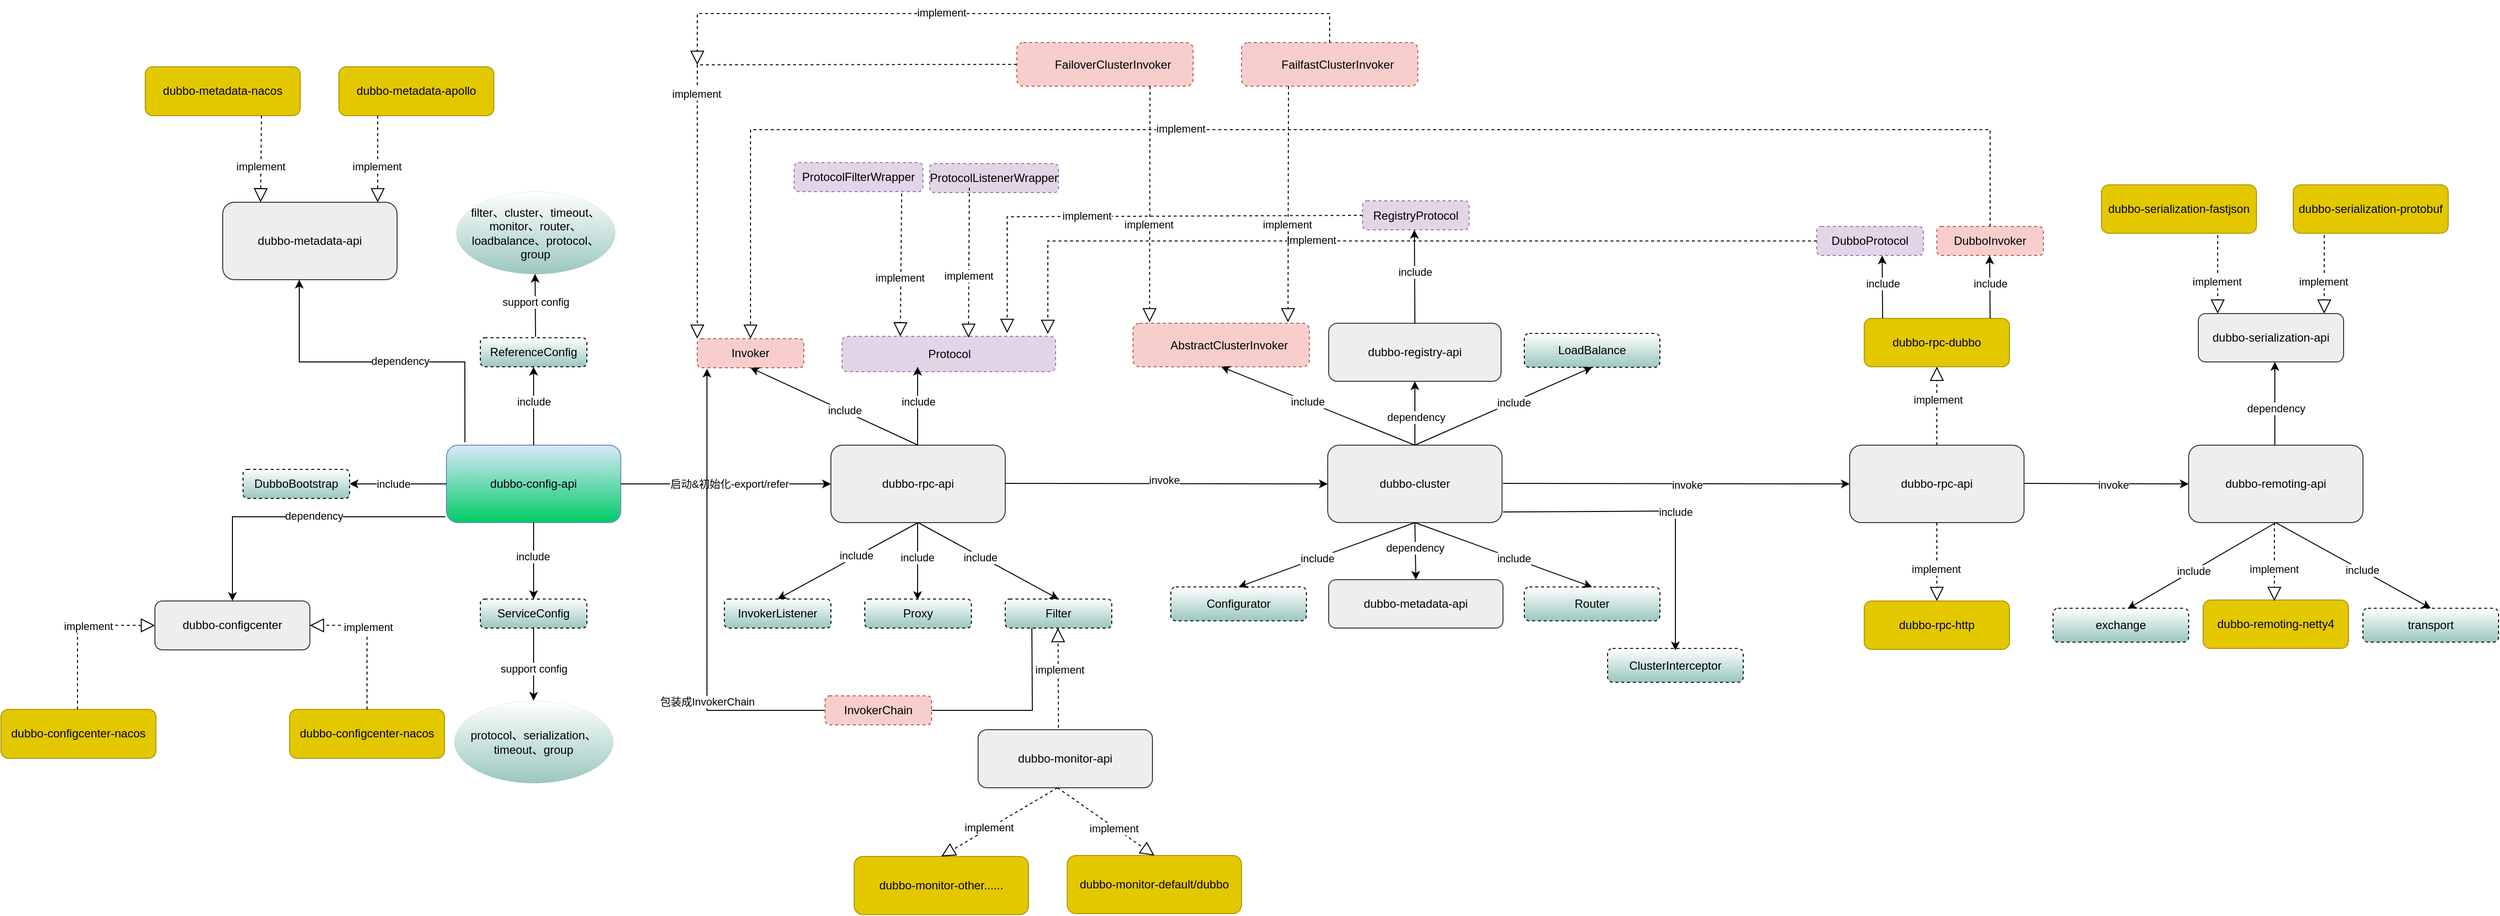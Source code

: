 <mxfile version="20.6.0" type="github">
  <diagram id="ZjGpU4D9dsk0vhYfb42c" name="第 1 页">
    <mxGraphModel dx="2843" dy="1129" grid="1" gridSize="10" guides="1" tooltips="1" connect="1" arrows="1" fold="1" page="1" pageScale="1" pageWidth="827" pageHeight="1169" math="0" shadow="0">
      <root>
        <mxCell id="0" />
        <mxCell id="1" parent="0" />
        <mxCell id="iVxKkr2CtesMYXWZ3AcV-1" value="dubbo-cluster" style="rounded=1;whiteSpace=wrap;html=1;fillColor=#eeeeee;strokeColor=#36393d;" vertex="1" parent="1">
          <mxGeometry x="1291" y="846" width="180" height="80" as="geometry" />
        </mxCell>
        <mxCell id="iVxKkr2CtesMYXWZ3AcV-4" value="dubbo-config-api" style="rounded=1;whiteSpace=wrap;html=1;fillColor=#dae8fc;strokeColor=#6c8ebf;gradientColor=#00CC66;" vertex="1" parent="1">
          <mxGeometry x="381" y="846" width="180" height="80" as="geometry" />
        </mxCell>
        <mxCell id="iVxKkr2CtesMYXWZ3AcV-5" value="dubbo-configcenter" style="rounded=1;whiteSpace=wrap;html=1;fillColor=#eeeeee;strokeColor=#36393d;" vertex="1" parent="1">
          <mxGeometry x="80" y="1007" width="160" height="50.5" as="geometry" />
        </mxCell>
        <mxCell id="iVxKkr2CtesMYXWZ3AcV-6" value="dubbo-metadata-api" style="rounded=1;whiteSpace=wrap;html=1;fillColor=#eeeeee;strokeColor=#36393d;" vertex="1" parent="1">
          <mxGeometry x="150" y="595" width="180" height="80" as="geometry" />
        </mxCell>
        <mxCell id="iVxKkr2CtesMYXWZ3AcV-9" value="dubbo-rpc-api" style="rounded=1;whiteSpace=wrap;html=1;fillColor=#eeeeee;strokeColor=#36393d;" vertex="1" parent="1">
          <mxGeometry x="1830" y="846" width="180" height="80" as="geometry" />
        </mxCell>
        <mxCell id="iVxKkr2CtesMYXWZ3AcV-10" value="dubbo-rpc-api" style="rounded=1;whiteSpace=wrap;html=1;fillColor=#eeeeee;strokeColor=#36393d;" vertex="1" parent="1">
          <mxGeometry x="778" y="846" width="180" height="80" as="geometry" />
        </mxCell>
        <mxCell id="iVxKkr2CtesMYXWZ3AcV-15" value="ReferenceConfig" style="rounded=1;whiteSpace=wrap;html=1;dashed=1;gradientColor=#9AC7BF;" vertex="1" parent="1">
          <mxGeometry x="416" y="735" width="110" height="30" as="geometry" />
        </mxCell>
        <mxCell id="iVxKkr2CtesMYXWZ3AcV-19" value="" style="endArrow=classic;html=1;rounded=0;exitX=1;exitY=0.5;exitDx=0;exitDy=0;entryX=0;entryY=0.5;entryDx=0;entryDy=0;" edge="1" parent="1" target="iVxKkr2CtesMYXWZ3AcV-10">
          <mxGeometry width="50" height="50" relative="1" as="geometry">
            <mxPoint x="561" y="886" as="sourcePoint" />
            <mxPoint x="671" y="886" as="targetPoint" />
          </mxGeometry>
        </mxCell>
        <mxCell id="iVxKkr2CtesMYXWZ3AcV-93" value="启动&amp;amp;初始化-export/refer" style="edgeLabel;html=1;align=center;verticalAlign=middle;resizable=0;points=[];" vertex="1" connectable="0" parent="iVxKkr2CtesMYXWZ3AcV-19">
          <mxGeometry x="0.032" relative="1" as="geometry">
            <mxPoint as="offset" />
          </mxGeometry>
        </mxCell>
        <mxCell id="iVxKkr2CtesMYXWZ3AcV-20" value="ServiceConfig" style="rounded=1;whiteSpace=wrap;html=1;dashed=1;gradientColor=#9AC7BF;" vertex="1" parent="1">
          <mxGeometry x="416" y="1005" width="110" height="30" as="geometry" />
        </mxCell>
        <mxCell id="iVxKkr2CtesMYXWZ3AcV-21" value="Protocol" style="rounded=1;whiteSpace=wrap;html=1;dashed=1;fillColor=#e1d5e7;strokeColor=#9673a6;" vertex="1" parent="1">
          <mxGeometry x="789.5" y="733.5" width="220.5" height="36.5" as="geometry" />
        </mxCell>
        <mxCell id="iVxKkr2CtesMYXWZ3AcV-22" value="Proxy" style="rounded=1;whiteSpace=wrap;html=1;dashed=1;gradientColor=#9AC7BF;" vertex="1" parent="1">
          <mxGeometry x="813" y="1005" width="110" height="30" as="geometry" />
        </mxCell>
        <mxCell id="iVxKkr2CtesMYXWZ3AcV-23" value="" style="endArrow=classic;html=1;rounded=0;exitX=1;exitY=0.5;exitDx=0;exitDy=0;entryX=0;entryY=0.5;entryDx=0;entryDy=0;" edge="1" parent="1" target="iVxKkr2CtesMYXWZ3AcV-1">
          <mxGeometry width="50" height="50" relative="1" as="geometry">
            <mxPoint x="958" y="885.5" as="sourcePoint" />
            <mxPoint x="1068" y="885.5" as="targetPoint" />
          </mxGeometry>
        </mxCell>
        <mxCell id="iVxKkr2CtesMYXWZ3AcV-94" value="invoke" style="edgeLabel;html=1;align=center;verticalAlign=middle;resizable=0;points=[];" vertex="1" connectable="0" parent="iVxKkr2CtesMYXWZ3AcV-23">
          <mxGeometry x="-0.015" y="4" relative="1" as="geometry">
            <mxPoint as="offset" />
          </mxGeometry>
        </mxCell>
        <mxCell id="iVxKkr2CtesMYXWZ3AcV-25" value="" style="endArrow=classic;html=1;rounded=0;entryX=0.5;entryY=1;entryDx=0;entryDy=0;exitX=0.5;exitY=0;exitDx=0;exitDy=0;" edge="1" parent="1" source="iVxKkr2CtesMYXWZ3AcV-4" target="iVxKkr2CtesMYXWZ3AcV-15">
          <mxGeometry width="50" height="50" relative="1" as="geometry">
            <mxPoint x="461" y="855" as="sourcePoint" />
            <mxPoint x="511" y="805" as="targetPoint" />
          </mxGeometry>
        </mxCell>
        <mxCell id="iVxKkr2CtesMYXWZ3AcV-26" value="include" style="edgeLabel;html=1;align=center;verticalAlign=middle;resizable=0;points=[];" vertex="1" connectable="0" parent="iVxKkr2CtesMYXWZ3AcV-25">
          <mxGeometry x="0.111" relative="1" as="geometry">
            <mxPoint as="offset" />
          </mxGeometry>
        </mxCell>
        <mxCell id="iVxKkr2CtesMYXWZ3AcV-27" value="" style="endArrow=classic;html=1;rounded=0;exitX=0.5;exitY=1;exitDx=0;exitDy=0;entryX=0.5;entryY=0;entryDx=0;entryDy=0;" edge="1" parent="1" source="iVxKkr2CtesMYXWZ3AcV-4" target="iVxKkr2CtesMYXWZ3AcV-20">
          <mxGeometry width="50" height="50" relative="1" as="geometry">
            <mxPoint x="431" y="1055" as="sourcePoint" />
            <mxPoint x="481" y="1005" as="targetPoint" />
          </mxGeometry>
        </mxCell>
        <mxCell id="iVxKkr2CtesMYXWZ3AcV-28" value="include" style="edgeLabel;html=1;align=center;verticalAlign=middle;resizable=0;points=[];" vertex="1" connectable="0" parent="iVxKkr2CtesMYXWZ3AcV-27">
          <mxGeometry x="-0.114" y="-1" relative="1" as="geometry">
            <mxPoint as="offset" />
          </mxGeometry>
        </mxCell>
        <mxCell id="iVxKkr2CtesMYXWZ3AcV-29" value="DubboBootstrap" style="rounded=1;whiteSpace=wrap;html=1;dashed=1;gradientColor=#9AC7BF;" vertex="1" parent="1">
          <mxGeometry x="171" y="871" width="110" height="30" as="geometry" />
        </mxCell>
        <mxCell id="iVxKkr2CtesMYXWZ3AcV-30" value="" style="endArrow=classic;html=1;rounded=0;entryX=1;entryY=0.5;entryDx=0;entryDy=0;exitX=0;exitY=0.5;exitDx=0;exitDy=0;" edge="1" parent="1" source="iVxKkr2CtesMYXWZ3AcV-4" target="iVxKkr2CtesMYXWZ3AcV-29">
          <mxGeometry width="50" height="50" relative="1" as="geometry">
            <mxPoint x="481" y="856" as="sourcePoint" />
            <mxPoint x="481" y="775" as="targetPoint" />
          </mxGeometry>
        </mxCell>
        <mxCell id="iVxKkr2CtesMYXWZ3AcV-31" value="include" style="edgeLabel;html=1;align=center;verticalAlign=middle;resizable=0;points=[];" vertex="1" connectable="0" parent="iVxKkr2CtesMYXWZ3AcV-30">
          <mxGeometry x="0.111" relative="1" as="geometry">
            <mxPoint as="offset" />
          </mxGeometry>
        </mxCell>
        <mxCell id="iVxKkr2CtesMYXWZ3AcV-32" value="" style="endArrow=classic;html=1;rounded=0;entryX=0.5;entryY=1;entryDx=0;entryDy=0;exitX=0.5;exitY=0;exitDx=0;exitDy=0;" edge="1" parent="1">
          <mxGeometry width="50" height="50" relative="1" as="geometry">
            <mxPoint x="867.5" y="846" as="sourcePoint" />
            <mxPoint x="867.5" y="765" as="targetPoint" />
          </mxGeometry>
        </mxCell>
        <mxCell id="iVxKkr2CtesMYXWZ3AcV-33" value="include" style="edgeLabel;html=1;align=center;verticalAlign=middle;resizable=0;points=[];" vertex="1" connectable="0" parent="iVxKkr2CtesMYXWZ3AcV-32">
          <mxGeometry x="0.111" relative="1" as="geometry">
            <mxPoint as="offset" />
          </mxGeometry>
        </mxCell>
        <mxCell id="iVxKkr2CtesMYXWZ3AcV-34" value="" style="endArrow=classic;html=1;rounded=0;exitX=0.5;exitY=1;exitDx=0;exitDy=0;entryX=0.5;entryY=0;entryDx=0;entryDy=0;" edge="1" parent="1">
          <mxGeometry width="50" height="50" relative="1" as="geometry">
            <mxPoint x="867.5" y="927" as="sourcePoint" />
            <mxPoint x="867.5" y="1006" as="targetPoint" />
          </mxGeometry>
        </mxCell>
        <mxCell id="iVxKkr2CtesMYXWZ3AcV-35" value="include" style="edgeLabel;html=1;align=center;verticalAlign=middle;resizable=0;points=[];" vertex="1" connectable="0" parent="iVxKkr2CtesMYXWZ3AcV-34">
          <mxGeometry x="-0.114" y="-1" relative="1" as="geometry">
            <mxPoint as="offset" />
          </mxGeometry>
        </mxCell>
        <mxCell id="iVxKkr2CtesMYXWZ3AcV-36" value="InvokerListener" style="rounded=1;whiteSpace=wrap;html=1;dashed=1;gradientColor=#9AC7BF;" vertex="1" parent="1">
          <mxGeometry x="668" y="1005" width="110" height="30" as="geometry" />
        </mxCell>
        <mxCell id="iVxKkr2CtesMYXWZ3AcV-37" value="" style="endArrow=classic;html=1;rounded=0;entryX=0.5;entryY=0;entryDx=0;entryDy=0;exitX=0.5;exitY=1;exitDx=0;exitDy=0;" edge="1" parent="1" source="iVxKkr2CtesMYXWZ3AcV-10" target="iVxKkr2CtesMYXWZ3AcV-36">
          <mxGeometry width="50" height="50" relative="1" as="geometry">
            <mxPoint x="860" y="930" as="sourcePoint" />
            <mxPoint x="877.5" y="1016" as="targetPoint" />
          </mxGeometry>
        </mxCell>
        <mxCell id="iVxKkr2CtesMYXWZ3AcV-38" value="include" style="edgeLabel;html=1;align=center;verticalAlign=middle;resizable=0;points=[];" vertex="1" connectable="0" parent="iVxKkr2CtesMYXWZ3AcV-37">
          <mxGeometry x="-0.114" y="-1" relative="1" as="geometry">
            <mxPoint as="offset" />
          </mxGeometry>
        </mxCell>
        <mxCell id="iVxKkr2CtesMYXWZ3AcV-39" value="Filter" style="rounded=1;whiteSpace=wrap;html=1;dashed=1;gradientColor=#9AC7BF;" vertex="1" parent="1">
          <mxGeometry x="958" y="1005" width="110" height="30" as="geometry" />
        </mxCell>
        <mxCell id="iVxKkr2CtesMYXWZ3AcV-40" value="" style="endArrow=classic;html=1;rounded=0;entryX=0.5;entryY=0;entryDx=0;entryDy=0;exitX=0.5;exitY=1;exitDx=0;exitDy=0;" edge="1" parent="1" source="iVxKkr2CtesMYXWZ3AcV-10" target="iVxKkr2CtesMYXWZ3AcV-39">
          <mxGeometry width="50" height="50" relative="1" as="geometry">
            <mxPoint x="878" y="936" as="sourcePoint" />
            <mxPoint x="733" y="1015" as="targetPoint" />
          </mxGeometry>
        </mxCell>
        <mxCell id="iVxKkr2CtesMYXWZ3AcV-41" value="include" style="edgeLabel;html=1;align=center;verticalAlign=middle;resizable=0;points=[];" vertex="1" connectable="0" parent="iVxKkr2CtesMYXWZ3AcV-40">
          <mxGeometry x="-0.114" y="-1" relative="1" as="geometry">
            <mxPoint as="offset" />
          </mxGeometry>
        </mxCell>
        <mxCell id="iVxKkr2CtesMYXWZ3AcV-42" value="dubbo-registry-api" style="rounded=1;whiteSpace=wrap;html=1;fillColor=#eeeeee;strokeColor=#36393d;" vertex="1" parent="1">
          <mxGeometry x="1292" y="720" width="178" height="60" as="geometry" />
        </mxCell>
        <mxCell id="iVxKkr2CtesMYXWZ3AcV-43" value="" style="endArrow=classic;html=1;rounded=0;entryX=0.5;entryY=1;entryDx=0;entryDy=0;exitX=0.5;exitY=0;exitDx=0;exitDy=0;" edge="1" parent="1" source="iVxKkr2CtesMYXWZ3AcV-1" target="iVxKkr2CtesMYXWZ3AcV-42">
          <mxGeometry width="50" height="50" relative="1" as="geometry">
            <mxPoint x="1380" y="840" as="sourcePoint" />
            <mxPoint x="1245" y="1015" as="targetPoint" />
          </mxGeometry>
        </mxCell>
        <mxCell id="iVxKkr2CtesMYXWZ3AcV-44" value="dependency" style="edgeLabel;html=1;align=center;verticalAlign=middle;resizable=0;points=[];" vertex="1" connectable="0" parent="iVxKkr2CtesMYXWZ3AcV-43">
          <mxGeometry x="-0.114" y="-1" relative="1" as="geometry">
            <mxPoint as="offset" />
          </mxGeometry>
        </mxCell>
        <mxCell id="iVxKkr2CtesMYXWZ3AcV-45" value="dubbo-metadata-api" style="rounded=1;whiteSpace=wrap;html=1;fillColor=#eeeeee;strokeColor=#36393d;" vertex="1" parent="1">
          <mxGeometry x="1292" y="985" width="180" height="50" as="geometry" />
        </mxCell>
        <mxCell id="iVxKkr2CtesMYXWZ3AcV-46" value="" style="endArrow=classic;html=1;rounded=0;entryX=0.5;entryY=0;entryDx=0;entryDy=0;exitX=0.5;exitY=1;exitDx=0;exitDy=0;" edge="1" parent="1" source="iVxKkr2CtesMYXWZ3AcV-1" target="iVxKkr2CtesMYXWZ3AcV-45">
          <mxGeometry width="50" height="50" relative="1" as="geometry">
            <mxPoint x="1382" y="930" as="sourcePoint" />
            <mxPoint x="1390" y="790" as="targetPoint" />
          </mxGeometry>
        </mxCell>
        <mxCell id="iVxKkr2CtesMYXWZ3AcV-47" value="dependency" style="edgeLabel;html=1;align=center;verticalAlign=middle;resizable=0;points=[];" vertex="1" connectable="0" parent="iVxKkr2CtesMYXWZ3AcV-46">
          <mxGeometry x="-0.114" y="-1" relative="1" as="geometry">
            <mxPoint as="offset" />
          </mxGeometry>
        </mxCell>
        <mxCell id="iVxKkr2CtesMYXWZ3AcV-48" value="&amp;nbsp; &amp;nbsp; &amp;nbsp;AbstractClusterInvoker" style="rounded=1;whiteSpace=wrap;html=1;dashed=1;fillColor=#f8cecc;strokeColor=#b85450;" vertex="1" parent="1">
          <mxGeometry x="1090" y="720" width="182" height="45" as="geometry" />
        </mxCell>
        <mxCell id="iVxKkr2CtesMYXWZ3AcV-49" value="" style="endArrow=classic;html=1;rounded=0;entryX=0.5;entryY=1;entryDx=0;entryDy=0;exitX=0.5;exitY=0;exitDx=0;exitDy=0;" edge="1" parent="1" source="iVxKkr2CtesMYXWZ3AcV-1" target="iVxKkr2CtesMYXWZ3AcV-48">
          <mxGeometry width="50" height="50" relative="1" as="geometry">
            <mxPoint x="1382" y="840" as="sourcePoint" />
            <mxPoint x="989.5" y="775" as="targetPoint" />
          </mxGeometry>
        </mxCell>
        <mxCell id="iVxKkr2CtesMYXWZ3AcV-50" value="include" style="edgeLabel;html=1;align=center;verticalAlign=middle;resizable=0;points=[];" vertex="1" connectable="0" parent="iVxKkr2CtesMYXWZ3AcV-49">
          <mxGeometry x="0.111" relative="1" as="geometry">
            <mxPoint as="offset" />
          </mxGeometry>
        </mxCell>
        <mxCell id="iVxKkr2CtesMYXWZ3AcV-51" value="LoadBalance" style="rounded=1;whiteSpace=wrap;html=1;dashed=1;gradientColor=#9AC7BF;" vertex="1" parent="1">
          <mxGeometry x="1494" y="730.5" width="140" height="35" as="geometry" />
        </mxCell>
        <mxCell id="iVxKkr2CtesMYXWZ3AcV-52" value="" style="endArrow=classic;html=1;rounded=0;entryX=0.5;entryY=1;entryDx=0;entryDy=0;exitX=0.5;exitY=0;exitDx=0;exitDy=0;" edge="1" parent="1" source="iVxKkr2CtesMYXWZ3AcV-1" target="iVxKkr2CtesMYXWZ3AcV-51">
          <mxGeometry width="50" height="50" relative="1" as="geometry">
            <mxPoint x="1391" y="856" as="sourcePoint" />
            <mxPoint x="1212" y="775" as="targetPoint" />
          </mxGeometry>
        </mxCell>
        <mxCell id="iVxKkr2CtesMYXWZ3AcV-53" value="include" style="edgeLabel;html=1;align=center;verticalAlign=middle;resizable=0;points=[];" vertex="1" connectable="0" parent="iVxKkr2CtesMYXWZ3AcV-52">
          <mxGeometry x="0.111" relative="1" as="geometry">
            <mxPoint as="offset" />
          </mxGeometry>
        </mxCell>
        <mxCell id="iVxKkr2CtesMYXWZ3AcV-54" value="Router" style="rounded=1;whiteSpace=wrap;html=1;dashed=1;gradientColor=#9AC7BF;" vertex="1" parent="1">
          <mxGeometry x="1494" y="992.5" width="140" height="35" as="geometry" />
        </mxCell>
        <mxCell id="iVxKkr2CtesMYXWZ3AcV-55" value="" style="endArrow=classic;html=1;rounded=0;entryX=0.5;entryY=0;entryDx=0;entryDy=0;exitX=0.5;exitY=1;exitDx=0;exitDy=0;" edge="1" parent="1" source="iVxKkr2CtesMYXWZ3AcV-1" target="iVxKkr2CtesMYXWZ3AcV-54">
          <mxGeometry width="50" height="50" relative="1" as="geometry">
            <mxPoint x="1382" y="930" as="sourcePoint" />
            <mxPoint x="1574" y="775.5" as="targetPoint" />
          </mxGeometry>
        </mxCell>
        <mxCell id="iVxKkr2CtesMYXWZ3AcV-56" value="include" style="edgeLabel;html=1;align=center;verticalAlign=middle;resizable=0;points=[];" vertex="1" connectable="0" parent="iVxKkr2CtesMYXWZ3AcV-55">
          <mxGeometry x="0.111" relative="1" as="geometry">
            <mxPoint as="offset" />
          </mxGeometry>
        </mxCell>
        <mxCell id="iVxKkr2CtesMYXWZ3AcV-57" value="Configurator" style="rounded=1;whiteSpace=wrap;html=1;dashed=1;gradientColor=#9AC7BF;" vertex="1" parent="1">
          <mxGeometry x="1129" y="992.5" width="140" height="35" as="geometry" />
        </mxCell>
        <mxCell id="iVxKkr2CtesMYXWZ3AcV-58" value="" style="endArrow=classic;html=1;rounded=0;entryX=0.5;entryY=0;entryDx=0;entryDy=0;exitX=0.5;exitY=1;exitDx=0;exitDy=0;" edge="1" parent="1" source="iVxKkr2CtesMYXWZ3AcV-1" target="iVxKkr2CtesMYXWZ3AcV-57">
          <mxGeometry width="50" height="50" relative="1" as="geometry">
            <mxPoint x="1391" y="936" as="sourcePoint" />
            <mxPoint x="1574" y="1002.5" as="targetPoint" />
          </mxGeometry>
        </mxCell>
        <mxCell id="iVxKkr2CtesMYXWZ3AcV-59" value="include" style="edgeLabel;html=1;align=center;verticalAlign=middle;resizable=0;points=[];" vertex="1" connectable="0" parent="iVxKkr2CtesMYXWZ3AcV-58">
          <mxGeometry x="0.111" relative="1" as="geometry">
            <mxPoint as="offset" />
          </mxGeometry>
        </mxCell>
        <mxCell id="iVxKkr2CtesMYXWZ3AcV-60" value="ClusterInterceptor" style="rounded=1;whiteSpace=wrap;html=1;dashed=1;gradientColor=#9AC7BF;" vertex="1" parent="1">
          <mxGeometry x="1580" y="1056" width="140" height="35" as="geometry" />
        </mxCell>
        <mxCell id="iVxKkr2CtesMYXWZ3AcV-61" value="" style="endArrow=classic;html=1;rounded=0;exitX=1.006;exitY=0.888;exitDx=0;exitDy=0;exitPerimeter=0;" edge="1" parent="1">
          <mxGeometry width="50" height="50" relative="1" as="geometry">
            <mxPoint x="1472.08" y="915.04" as="sourcePoint" />
            <mxPoint x="1650" y="1058" as="targetPoint" />
            <Array as="points">
              <mxPoint x="1650" y="914" />
            </Array>
          </mxGeometry>
        </mxCell>
        <mxCell id="iVxKkr2CtesMYXWZ3AcV-62" value="include" style="edgeLabel;html=1;align=center;verticalAlign=middle;resizable=0;points=[];" vertex="1" connectable="0" parent="iVxKkr2CtesMYXWZ3AcV-61">
          <mxGeometry x="0.111" relative="1" as="geometry">
            <mxPoint as="offset" />
          </mxGeometry>
        </mxCell>
        <mxCell id="iVxKkr2CtesMYXWZ3AcV-63" value="" style="endArrow=classic;html=1;rounded=0;exitX=1;exitY=0.5;exitDx=0;exitDy=0;entryX=0;entryY=0.5;entryDx=0;entryDy=0;" edge="1" parent="1" target="iVxKkr2CtesMYXWZ3AcV-9">
          <mxGeometry width="50" height="50" relative="1" as="geometry">
            <mxPoint x="1472" y="885.5" as="sourcePoint" />
            <mxPoint x="1805" y="886" as="targetPoint" />
          </mxGeometry>
        </mxCell>
        <mxCell id="iVxKkr2CtesMYXWZ3AcV-95" value="invoke" style="edgeLabel;html=1;align=center;verticalAlign=middle;resizable=0;points=[];" vertex="1" connectable="0" parent="iVxKkr2CtesMYXWZ3AcV-63">
          <mxGeometry x="0.061" y="-1" relative="1" as="geometry">
            <mxPoint as="offset" />
          </mxGeometry>
        </mxCell>
        <mxCell id="iVxKkr2CtesMYXWZ3AcV-64" value="dubbo-remoting-api" style="rounded=1;whiteSpace=wrap;html=1;fillColor=#eeeeee;strokeColor=#36393d;" vertex="1" parent="1">
          <mxGeometry x="2180" y="846" width="180" height="80" as="geometry" />
        </mxCell>
        <mxCell id="iVxKkr2CtesMYXWZ3AcV-65" value="" style="endArrow=classic;html=1;rounded=0;exitX=0.5;exitY=0;exitDx=0;exitDy=0;" edge="1" parent="1">
          <mxGeometry width="50" height="50" relative="1" as="geometry">
            <mxPoint x="2269" y="846" as="sourcePoint" />
            <mxPoint x="2269" y="760" as="targetPoint" />
          </mxGeometry>
        </mxCell>
        <mxCell id="iVxKkr2CtesMYXWZ3AcV-66" value="dependency" style="edgeLabel;html=1;align=center;verticalAlign=middle;resizable=0;points=[];" vertex="1" connectable="0" parent="iVxKkr2CtesMYXWZ3AcV-65">
          <mxGeometry x="-0.114" y="-1" relative="1" as="geometry">
            <mxPoint as="offset" />
          </mxGeometry>
        </mxCell>
        <mxCell id="iVxKkr2CtesMYXWZ3AcV-67" value="" style="endArrow=classic;html=1;rounded=0;exitX=1;exitY=0.5;exitDx=0;exitDy=0;entryX=0;entryY=0.5;entryDx=0;entryDy=0;" edge="1" parent="1" target="iVxKkr2CtesMYXWZ3AcV-64">
          <mxGeometry width="50" height="50" relative="1" as="geometry">
            <mxPoint x="2010" y="885.5" as="sourcePoint" />
            <mxPoint x="2368" y="886" as="targetPoint" />
          </mxGeometry>
        </mxCell>
        <mxCell id="iVxKkr2CtesMYXWZ3AcV-96" value="invoke" style="edgeLabel;html=1;align=center;verticalAlign=middle;resizable=0;points=[];" vertex="1" connectable="0" parent="iVxKkr2CtesMYXWZ3AcV-67">
          <mxGeometry x="0.082" y="-1" relative="1" as="geometry">
            <mxPoint as="offset" />
          </mxGeometry>
        </mxCell>
        <mxCell id="iVxKkr2CtesMYXWZ3AcV-68" value="dubbo-rpc-dubbo" style="rounded=1;whiteSpace=wrap;html=1;fillColor=#e3c800;fontColor=#000000;strokeColor=#B09500;" vertex="1" parent="1">
          <mxGeometry x="1845" y="715" width="150" height="50" as="geometry" />
        </mxCell>
        <mxCell id="iVxKkr2CtesMYXWZ3AcV-69" value="dubbo-rpc-http" style="rounded=1;whiteSpace=wrap;html=1;fillColor=#e3c800;fontColor=#000000;strokeColor=#B09500;" vertex="1" parent="1">
          <mxGeometry x="1845" y="1007" width="150" height="50" as="geometry" />
        </mxCell>
        <mxCell id="iVxKkr2CtesMYXWZ3AcV-71" value="" style="endArrow=block;dashed=1;endFill=0;endSize=12;html=1;rounded=0;entryX=0.5;entryY=1;entryDx=0;entryDy=0;exitX=0.5;exitY=0;exitDx=0;exitDy=0;" edge="1" parent="1" source="iVxKkr2CtesMYXWZ3AcV-9" target="iVxKkr2CtesMYXWZ3AcV-68">
          <mxGeometry width="160" relative="1" as="geometry">
            <mxPoint x="1920" y="840" as="sourcePoint" />
            <mxPoint x="2080" y="840" as="targetPoint" />
          </mxGeometry>
        </mxCell>
        <mxCell id="iVxKkr2CtesMYXWZ3AcV-72" value="implement" style="edgeLabel;html=1;align=center;verticalAlign=middle;resizable=0;points=[];" vertex="1" connectable="0" parent="iVxKkr2CtesMYXWZ3AcV-71">
          <mxGeometry x="0.173" y="-1" relative="1" as="geometry">
            <mxPoint as="offset" />
          </mxGeometry>
        </mxCell>
        <mxCell id="iVxKkr2CtesMYXWZ3AcV-73" value="" style="endArrow=block;dashed=1;endFill=0;endSize=12;html=1;rounded=0;entryX=0.5;entryY=0;entryDx=0;entryDy=0;exitX=0.5;exitY=1;exitDx=0;exitDy=0;" edge="1" parent="1" source="iVxKkr2CtesMYXWZ3AcV-9" target="iVxKkr2CtesMYXWZ3AcV-69">
          <mxGeometry width="160" relative="1" as="geometry">
            <mxPoint x="1920" y="930" as="sourcePoint" />
            <mxPoint x="1930" y="775" as="targetPoint" />
          </mxGeometry>
        </mxCell>
        <mxCell id="iVxKkr2CtesMYXWZ3AcV-74" value="implement" style="edgeLabel;html=1;align=center;verticalAlign=middle;resizable=0;points=[];" vertex="1" connectable="0" parent="iVxKkr2CtesMYXWZ3AcV-73">
          <mxGeometry x="0.173" y="-1" relative="1" as="geometry">
            <mxPoint as="offset" />
          </mxGeometry>
        </mxCell>
        <mxCell id="iVxKkr2CtesMYXWZ3AcV-76" value="dubbo-remoting-netty4" style="rounded=1;whiteSpace=wrap;html=1;fillColor=#e3c800;fontColor=#000000;strokeColor=#B09500;" vertex="1" parent="1">
          <mxGeometry x="2195" y="1006" width="150" height="50" as="geometry" />
        </mxCell>
        <mxCell id="iVxKkr2CtesMYXWZ3AcV-77" value="" style="endArrow=block;dashed=1;endFill=0;endSize=12;html=1;rounded=0;entryX=0.5;entryY=0;entryDx=0;entryDy=0;exitX=0.5;exitY=1;exitDx=0;exitDy=0;" edge="1" parent="1">
          <mxGeometry width="160" relative="1" as="geometry">
            <mxPoint x="2268.5" y="926" as="sourcePoint" />
            <mxPoint x="2268.5" y="1007" as="targetPoint" />
          </mxGeometry>
        </mxCell>
        <mxCell id="iVxKkr2CtesMYXWZ3AcV-78" value="implement" style="edgeLabel;html=1;align=center;verticalAlign=middle;resizable=0;points=[];" vertex="1" connectable="0" parent="iVxKkr2CtesMYXWZ3AcV-77">
          <mxGeometry x="0.173" y="-1" relative="1" as="geometry">
            <mxPoint as="offset" />
          </mxGeometry>
        </mxCell>
        <mxCell id="iVxKkr2CtesMYXWZ3AcV-79" value="dubbo-serialization-api" style="rounded=1;whiteSpace=wrap;html=1;fillColor=#eeeeee;strokeColor=#36393d;" vertex="1" parent="1">
          <mxGeometry x="2190" y="710" width="150" height="50" as="geometry" />
        </mxCell>
        <mxCell id="iVxKkr2CtesMYXWZ3AcV-81" value="exchange" style="rounded=1;whiteSpace=wrap;html=1;dashed=1;gradientColor=#9AC7BF;" vertex="1" parent="1">
          <mxGeometry x="2040" y="1014.5" width="140" height="35" as="geometry" />
        </mxCell>
        <mxCell id="iVxKkr2CtesMYXWZ3AcV-82" value="" style="endArrow=classic;html=1;rounded=0;entryX=0.55;entryY=0.014;entryDx=0;entryDy=0;exitX=0.5;exitY=1;exitDx=0;exitDy=0;entryPerimeter=0;" edge="1" parent="1" source="iVxKkr2CtesMYXWZ3AcV-64" target="iVxKkr2CtesMYXWZ3AcV-81">
          <mxGeometry width="50" height="50" relative="1" as="geometry">
            <mxPoint x="1391" y="936" as="sourcePoint" />
            <mxPoint x="1574" y="1002.5" as="targetPoint" />
          </mxGeometry>
        </mxCell>
        <mxCell id="iVxKkr2CtesMYXWZ3AcV-83" value="include" style="edgeLabel;html=1;align=center;verticalAlign=middle;resizable=0;points=[];" vertex="1" connectable="0" parent="iVxKkr2CtesMYXWZ3AcV-82">
          <mxGeometry x="0.111" relative="1" as="geometry">
            <mxPoint as="offset" />
          </mxGeometry>
        </mxCell>
        <mxCell id="iVxKkr2CtesMYXWZ3AcV-84" value="transport" style="rounded=1;whiteSpace=wrap;html=1;dashed=1;gradientColor=#9AC7BF;" vertex="1" parent="1">
          <mxGeometry x="2360" y="1014.5" width="140" height="35" as="geometry" />
        </mxCell>
        <mxCell id="iVxKkr2CtesMYXWZ3AcV-85" value="" style="endArrow=classic;html=1;rounded=0;entryX=0.5;entryY=0;entryDx=0;entryDy=0;exitX=0.5;exitY=1;exitDx=0;exitDy=0;" edge="1" parent="1" source="iVxKkr2CtesMYXWZ3AcV-64" target="iVxKkr2CtesMYXWZ3AcV-84">
          <mxGeometry width="50" height="50" relative="1" as="geometry">
            <mxPoint x="2280" y="936" as="sourcePoint" />
            <mxPoint x="2127" y="1024.99" as="targetPoint" />
          </mxGeometry>
        </mxCell>
        <mxCell id="iVxKkr2CtesMYXWZ3AcV-86" value="include" style="edgeLabel;html=1;align=center;verticalAlign=middle;resizable=0;points=[];" vertex="1" connectable="0" parent="iVxKkr2CtesMYXWZ3AcV-85">
          <mxGeometry x="0.111" relative="1" as="geometry">
            <mxPoint as="offset" />
          </mxGeometry>
        </mxCell>
        <mxCell id="iVxKkr2CtesMYXWZ3AcV-87" value="filter、cluster、timeout、monitor、router、loadbalance、protocol、group" style="ellipse;whiteSpace=wrap;html=1;strokeWidth=0;gradientColor=#9AC7BF;" vertex="1" parent="1">
          <mxGeometry x="391" y="584" width="164" height="85" as="geometry" />
        </mxCell>
        <mxCell id="iVxKkr2CtesMYXWZ3AcV-88" value="protocol、serialization、timeout、group" style="ellipse;whiteSpace=wrap;html=1;strokeWidth=0;gradientColor=#9AC7BF;" vertex="1" parent="1">
          <mxGeometry x="389" y="1110" width="164" height="85" as="geometry" />
        </mxCell>
        <mxCell id="iVxKkr2CtesMYXWZ3AcV-89" value="" style="endArrow=classic;html=1;rounded=0;entryX=0.5;entryY=1;entryDx=0;entryDy=0;" edge="1" parent="1">
          <mxGeometry width="50" height="50" relative="1" as="geometry">
            <mxPoint x="473" y="734" as="sourcePoint" />
            <mxPoint x="472.5" y="669" as="targetPoint" />
          </mxGeometry>
        </mxCell>
        <mxCell id="iVxKkr2CtesMYXWZ3AcV-90" value="support config" style="edgeLabel;html=1;align=center;verticalAlign=middle;resizable=0;points=[];" vertex="1" connectable="0" parent="iVxKkr2CtesMYXWZ3AcV-89">
          <mxGeometry x="0.111" relative="1" as="geometry">
            <mxPoint as="offset" />
          </mxGeometry>
        </mxCell>
        <mxCell id="iVxKkr2CtesMYXWZ3AcV-91" value="" style="endArrow=classic;html=1;rounded=0;entryX=0.5;entryY=0;entryDx=0;entryDy=0;exitX=0.5;exitY=1;exitDx=0;exitDy=0;" edge="1" parent="1" source="iVxKkr2CtesMYXWZ3AcV-20" target="iVxKkr2CtesMYXWZ3AcV-88">
          <mxGeometry width="50" height="50" relative="1" as="geometry">
            <mxPoint x="540.5" y="1085" as="sourcePoint" />
            <mxPoint x="540" y="1020" as="targetPoint" />
          </mxGeometry>
        </mxCell>
        <mxCell id="iVxKkr2CtesMYXWZ3AcV-92" value="support config" style="edgeLabel;html=1;align=center;verticalAlign=middle;resizable=0;points=[];" vertex="1" connectable="0" parent="iVxKkr2CtesMYXWZ3AcV-91">
          <mxGeometry x="0.111" relative="1" as="geometry">
            <mxPoint as="offset" />
          </mxGeometry>
        </mxCell>
        <mxCell id="iVxKkr2CtesMYXWZ3AcV-97" value="dubbo-monitor-api" style="rounded=1;whiteSpace=wrap;html=1;fillColor=#eeeeee;strokeColor=#36393d;" vertex="1" parent="1">
          <mxGeometry x="930" y="1140" width="180" height="60" as="geometry" />
        </mxCell>
        <mxCell id="iVxKkr2CtesMYXWZ3AcV-100" value="dubbo-monitor-default/dubbo" style="rounded=1;whiteSpace=wrap;html=1;fillColor=#e3c800;fontColor=#000000;strokeColor=#B09500;" vertex="1" parent="1">
          <mxGeometry x="1022" y="1270" width="180" height="60" as="geometry" />
        </mxCell>
        <mxCell id="iVxKkr2CtesMYXWZ3AcV-103" value="dubbo-monitor-other......" style="rounded=1;whiteSpace=wrap;html=1;fillColor=#e3c800;fontColor=#000000;strokeColor=#B09500;" vertex="1" parent="1">
          <mxGeometry x="802" y="1271" width="180" height="60" as="geometry" />
        </mxCell>
        <mxCell id="iVxKkr2CtesMYXWZ3AcV-106" value="RegistryProtocol" style="rounded=1;whiteSpace=wrap;html=1;dashed=1;fillColor=#e1d5e7;strokeColor=#9673a6;" vertex="1" parent="1">
          <mxGeometry x="1327" y="593.5" width="110" height="30" as="geometry" />
        </mxCell>
        <mxCell id="iVxKkr2CtesMYXWZ3AcV-107" value="DubboProtocol" style="rounded=1;whiteSpace=wrap;html=1;dashed=1;fillColor=#e1d5e7;strokeColor=#9673a6;" vertex="1" parent="1">
          <mxGeometry x="1796" y="620" width="110" height="30" as="geometry" />
        </mxCell>
        <mxCell id="iVxKkr2CtesMYXWZ3AcV-108" value="ProtocolFilterWrapper" style="rounded=1;whiteSpace=wrap;html=1;dashed=1;fillColor=#e1d5e7;strokeColor=#9673a6;" vertex="1" parent="1">
          <mxGeometry x="740" y="554" width="133" height="30" as="geometry" />
        </mxCell>
        <mxCell id="iVxKkr2CtesMYXWZ3AcV-109" value="ProtocolListenerWrapper" style="rounded=1;whiteSpace=wrap;html=1;dashed=1;fillColor=#e1d5e7;strokeColor=#9673a6;" vertex="1" parent="1">
          <mxGeometry x="880" y="555" width="133" height="30" as="geometry" />
        </mxCell>
        <mxCell id="iVxKkr2CtesMYXWZ3AcV-110" value="Invoker" style="rounded=1;whiteSpace=wrap;html=1;dashed=1;fillColor=#f8cecc;strokeColor=#b85450;" vertex="1" parent="1">
          <mxGeometry x="640" y="736" width="110" height="30" as="geometry" />
        </mxCell>
        <mxCell id="iVxKkr2CtesMYXWZ3AcV-111" value="" style="endArrow=classic;html=1;rounded=0;entryX=0.5;entryY=1;entryDx=0;entryDy=0;exitX=0.5;exitY=0;exitDx=0;exitDy=0;" edge="1" parent="1" source="iVxKkr2CtesMYXWZ3AcV-10" target="iVxKkr2CtesMYXWZ3AcV-110">
          <mxGeometry width="50" height="50" relative="1" as="geometry">
            <mxPoint x="878" y="936" as="sourcePoint" />
            <mxPoint x="733" y="1015" as="targetPoint" />
          </mxGeometry>
        </mxCell>
        <mxCell id="iVxKkr2CtesMYXWZ3AcV-112" value="include" style="edgeLabel;html=1;align=center;verticalAlign=middle;resizable=0;points=[];" vertex="1" connectable="0" parent="iVxKkr2CtesMYXWZ3AcV-111">
          <mxGeometry x="-0.114" y="-1" relative="1" as="geometry">
            <mxPoint as="offset" />
          </mxGeometry>
        </mxCell>
        <mxCell id="iVxKkr2CtesMYXWZ3AcV-114" value="" style="endArrow=block;dashed=1;endFill=0;endSize=12;html=1;rounded=0;entryX=0.5;entryY=1;entryDx=0;entryDy=0;exitX=0.461;exitY=-0.033;exitDx=0;exitDy=0;exitPerimeter=0;" edge="1" parent="1" source="iVxKkr2CtesMYXWZ3AcV-97">
          <mxGeometry width="160" relative="1" as="geometry">
            <mxPoint x="1012.5" y="1116" as="sourcePoint" />
            <mxPoint x="1012.5" y="1035" as="targetPoint" />
          </mxGeometry>
        </mxCell>
        <mxCell id="iVxKkr2CtesMYXWZ3AcV-115" value="implement" style="edgeLabel;html=1;align=center;verticalAlign=middle;resizable=0;points=[];" vertex="1" connectable="0" parent="iVxKkr2CtesMYXWZ3AcV-114">
          <mxGeometry x="0.173" y="-1" relative="1" as="geometry">
            <mxPoint as="offset" />
          </mxGeometry>
        </mxCell>
        <mxCell id="iVxKkr2CtesMYXWZ3AcV-116" value="" style="endArrow=block;dashed=1;endFill=0;endSize=12;html=1;rounded=0;entryX=0.5;entryY=0;entryDx=0;entryDy=0;exitX=0.5;exitY=1;exitDx=0;exitDy=0;" edge="1" parent="1" target="iVxKkr2CtesMYXWZ3AcV-103">
          <mxGeometry width="160" relative="1" as="geometry">
            <mxPoint x="1012" y="1200" as="sourcePoint" />
            <mxPoint x="901" y="1240" as="targetPoint" />
          </mxGeometry>
        </mxCell>
        <mxCell id="iVxKkr2CtesMYXWZ3AcV-117" value="implement" style="edgeLabel;html=1;align=center;verticalAlign=middle;resizable=0;points=[];" vertex="1" connectable="0" parent="iVxKkr2CtesMYXWZ3AcV-116">
          <mxGeometry x="0.173" y="-1" relative="1" as="geometry">
            <mxPoint as="offset" />
          </mxGeometry>
        </mxCell>
        <mxCell id="iVxKkr2CtesMYXWZ3AcV-118" value="" style="endArrow=block;dashed=1;endFill=0;endSize=12;html=1;rounded=0;entryX=0.5;entryY=0;entryDx=0;entryDy=0;exitX=0.5;exitY=1;exitDx=0;exitDy=0;" edge="1" parent="1" target="iVxKkr2CtesMYXWZ3AcV-100">
          <mxGeometry width="160" relative="1" as="geometry">
            <mxPoint x="1012" y="1200" as="sourcePoint" />
            <mxPoint x="902" y="1281" as="targetPoint" />
          </mxGeometry>
        </mxCell>
        <mxCell id="iVxKkr2CtesMYXWZ3AcV-119" value="implement" style="edgeLabel;html=1;align=center;verticalAlign=middle;resizable=0;points=[];" vertex="1" connectable="0" parent="iVxKkr2CtesMYXWZ3AcV-118">
          <mxGeometry x="0.173" y="-1" relative="1" as="geometry">
            <mxPoint as="offset" />
          </mxGeometry>
        </mxCell>
        <mxCell id="iVxKkr2CtesMYXWZ3AcV-122" value="" style="endArrow=block;dashed=1;endFill=0;endSize=12;html=1;rounded=0;exitX=0;exitY=0.5;exitDx=0;exitDy=0;" edge="1" parent="1" source="iVxKkr2CtesMYXWZ3AcV-107">
          <mxGeometry width="160" relative="1" as="geometry">
            <mxPoint x="1002" y="658" as="sourcePoint" />
            <mxPoint x="1002" y="731" as="targetPoint" />
            <Array as="points">
              <mxPoint x="1002" y="635" />
            </Array>
          </mxGeometry>
        </mxCell>
        <mxCell id="iVxKkr2CtesMYXWZ3AcV-123" value="implement" style="edgeLabel;html=1;align=center;verticalAlign=middle;resizable=0;points=[];" vertex="1" connectable="0" parent="iVxKkr2CtesMYXWZ3AcV-122">
          <mxGeometry x="0.173" y="-1" relative="1" as="geometry">
            <mxPoint as="offset" />
          </mxGeometry>
        </mxCell>
        <mxCell id="iVxKkr2CtesMYXWZ3AcV-124" value="" style="endArrow=block;dashed=1;endFill=0;endSize=12;html=1;rounded=0;exitX=0;exitY=0.5;exitDx=0;exitDy=0;" edge="1" parent="1" source="iVxKkr2CtesMYXWZ3AcV-106">
          <mxGeometry width="160" relative="1" as="geometry">
            <mxPoint x="1327" y="627" as="sourcePoint" />
            <mxPoint x="960" y="730" as="targetPoint" />
            <Array as="points">
              <mxPoint x="960" y="610" />
            </Array>
          </mxGeometry>
        </mxCell>
        <mxCell id="iVxKkr2CtesMYXWZ3AcV-125" value="implement" style="edgeLabel;html=1;align=center;verticalAlign=middle;resizable=0;points=[];" vertex="1" connectable="0" parent="iVxKkr2CtesMYXWZ3AcV-124">
          <mxGeometry x="0.173" y="-1" relative="1" as="geometry">
            <mxPoint as="offset" />
          </mxGeometry>
        </mxCell>
        <mxCell id="iVxKkr2CtesMYXWZ3AcV-126" value="" style="endArrow=block;dashed=1;endFill=0;endSize=12;html=1;rounded=0;exitX=0.308;exitY=1;exitDx=0;exitDy=0;entryX=0.592;entryY=0.178;entryDx=0;entryDy=0;entryPerimeter=0;exitPerimeter=0;" edge="1" parent="1">
          <mxGeometry width="160" relative="1" as="geometry">
            <mxPoint x="920.964" y="580" as="sourcePoint" />
            <mxPoint x="920.036" y="734.997" as="targetPoint" />
          </mxGeometry>
        </mxCell>
        <mxCell id="iVxKkr2CtesMYXWZ3AcV-127" value="implement" style="edgeLabel;html=1;align=center;verticalAlign=middle;resizable=0;points=[];" vertex="1" connectable="0" parent="iVxKkr2CtesMYXWZ3AcV-126">
          <mxGeometry x="0.173" y="-1" relative="1" as="geometry">
            <mxPoint as="offset" />
          </mxGeometry>
        </mxCell>
        <mxCell id="iVxKkr2CtesMYXWZ3AcV-128" value="" style="endArrow=block;dashed=1;endFill=0;endSize=12;html=1;rounded=0;exitX=0.835;exitY=1.067;exitDx=0;exitDy=0;entryX=0.25;entryY=0;entryDx=0;entryDy=0;exitPerimeter=0;" edge="1" parent="1" source="iVxKkr2CtesMYXWZ3AcV-108">
          <mxGeometry width="160" relative="1" as="geometry">
            <mxPoint x="793.5" y="584" as="sourcePoint" />
            <mxPoint x="849.625" y="733.5" as="targetPoint" />
          </mxGeometry>
        </mxCell>
        <mxCell id="iVxKkr2CtesMYXWZ3AcV-129" value="implement" style="edgeLabel;html=1;align=center;verticalAlign=middle;resizable=0;points=[];" vertex="1" connectable="0" parent="iVxKkr2CtesMYXWZ3AcV-128">
          <mxGeometry x="0.173" y="-1" relative="1" as="geometry">
            <mxPoint as="offset" />
          </mxGeometry>
        </mxCell>
        <mxCell id="iVxKkr2CtesMYXWZ3AcV-131" value="DubboInvoker" style="rounded=1;whiteSpace=wrap;html=1;dashed=1;fillColor=#f8cecc;strokeColor=#b85450;" vertex="1" parent="1">
          <mxGeometry x="1920" y="620" width="110" height="30" as="geometry" />
        </mxCell>
        <mxCell id="iVxKkr2CtesMYXWZ3AcV-132" value="" style="endArrow=classic;html=1;rounded=0;entryX=0.5;entryY=1;entryDx=0;entryDy=0;exitX=0.5;exitY=0;exitDx=0;exitDy=0;" edge="1" parent="1">
          <mxGeometry width="50" height="50" relative="1" as="geometry">
            <mxPoint x="1975" y="715" as="sourcePoint" />
            <mxPoint x="1974.5" y="650" as="targetPoint" />
          </mxGeometry>
        </mxCell>
        <mxCell id="iVxKkr2CtesMYXWZ3AcV-133" value="include" style="edgeLabel;html=1;align=center;verticalAlign=middle;resizable=0;points=[];" vertex="1" connectable="0" parent="iVxKkr2CtesMYXWZ3AcV-132">
          <mxGeometry x="0.111" relative="1" as="geometry">
            <mxPoint as="offset" />
          </mxGeometry>
        </mxCell>
        <mxCell id="iVxKkr2CtesMYXWZ3AcV-134" value="" style="endArrow=classic;html=1;rounded=0;entryX=0.5;entryY=1;entryDx=0;entryDy=0;exitX=0.5;exitY=0;exitDx=0;exitDy=0;" edge="1" parent="1">
          <mxGeometry width="50" height="50" relative="1" as="geometry">
            <mxPoint x="1864" y="715" as="sourcePoint" />
            <mxPoint x="1863.5" y="650" as="targetPoint" />
          </mxGeometry>
        </mxCell>
        <mxCell id="iVxKkr2CtesMYXWZ3AcV-135" value="include" style="edgeLabel;html=1;align=center;verticalAlign=middle;resizable=0;points=[];" vertex="1" connectable="0" parent="iVxKkr2CtesMYXWZ3AcV-134">
          <mxGeometry x="0.111" relative="1" as="geometry">
            <mxPoint as="offset" />
          </mxGeometry>
        </mxCell>
        <mxCell id="iVxKkr2CtesMYXWZ3AcV-138" value="" style="endArrow=classic;html=1;rounded=0;entryX=0.5;entryY=1;entryDx=0;entryDy=0;exitX=0.5;exitY=0;exitDx=0;exitDy=0;" edge="1" parent="1" source="iVxKkr2CtesMYXWZ3AcV-42">
          <mxGeometry width="50" height="50" relative="1" as="geometry">
            <mxPoint x="1381" y="688.5" as="sourcePoint" />
            <mxPoint x="1380.5" y="623.5" as="targetPoint" />
          </mxGeometry>
        </mxCell>
        <mxCell id="iVxKkr2CtesMYXWZ3AcV-139" value="include" style="edgeLabel;html=1;align=center;verticalAlign=middle;resizable=0;points=[];" vertex="1" connectable="0" parent="iVxKkr2CtesMYXWZ3AcV-138">
          <mxGeometry x="0.111" relative="1" as="geometry">
            <mxPoint as="offset" />
          </mxGeometry>
        </mxCell>
        <mxCell id="iVxKkr2CtesMYXWZ3AcV-140" value="" style="endArrow=block;dashed=1;endFill=0;endSize=12;html=1;rounded=0;exitX=0.5;exitY=0;exitDx=0;exitDy=0;entryX=0.5;entryY=0;entryDx=0;entryDy=0;" edge="1" parent="1" source="iVxKkr2CtesMYXWZ3AcV-131" target="iVxKkr2CtesMYXWZ3AcV-110">
          <mxGeometry width="160" relative="1" as="geometry">
            <mxPoint x="1806" y="645" as="sourcePoint" />
            <mxPoint x="1012" y="741" as="targetPoint" />
            <Array as="points">
              <mxPoint x="1975" y="520" />
              <mxPoint x="695" y="520" />
            </Array>
          </mxGeometry>
        </mxCell>
        <mxCell id="iVxKkr2CtesMYXWZ3AcV-141" value="implement" style="edgeLabel;html=1;align=center;verticalAlign=middle;resizable=0;points=[];" vertex="1" connectable="0" parent="iVxKkr2CtesMYXWZ3AcV-140">
          <mxGeometry x="0.173" y="-1" relative="1" as="geometry">
            <mxPoint as="offset" />
          </mxGeometry>
        </mxCell>
        <mxCell id="iVxKkr2CtesMYXWZ3AcV-142" value="dubbo-serialization-fastjson" style="rounded=1;whiteSpace=wrap;html=1;fillColor=#e3c800;fontColor=#000000;strokeColor=#B09500;" vertex="1" parent="1">
          <mxGeometry x="2090" y="577" width="160" height="50" as="geometry" />
        </mxCell>
        <mxCell id="iVxKkr2CtesMYXWZ3AcV-143" value="dubbo-serialization-protobuf" style="rounded=1;whiteSpace=wrap;html=1;fillColor=#e3c800;fontColor=#000000;strokeColor=#B09500;" vertex="1" parent="1">
          <mxGeometry x="2288" y="577" width="160" height="50" as="geometry" />
        </mxCell>
        <mxCell id="iVxKkr2CtesMYXWZ3AcV-144" value="" style="endArrow=block;dashed=1;endFill=0;endSize=12;html=1;rounded=0;entryX=0.5;entryY=0;entryDx=0;entryDy=0;exitX=0.5;exitY=1;exitDx=0;exitDy=0;" edge="1" parent="1">
          <mxGeometry width="160" relative="1" as="geometry">
            <mxPoint x="2210" y="629" as="sourcePoint" />
            <mxPoint x="2210" y="710" as="targetPoint" />
          </mxGeometry>
        </mxCell>
        <mxCell id="iVxKkr2CtesMYXWZ3AcV-145" value="implement" style="edgeLabel;html=1;align=center;verticalAlign=middle;resizable=0;points=[];" vertex="1" connectable="0" parent="iVxKkr2CtesMYXWZ3AcV-144">
          <mxGeometry x="0.173" y="-1" relative="1" as="geometry">
            <mxPoint as="offset" />
          </mxGeometry>
        </mxCell>
        <mxCell id="iVxKkr2CtesMYXWZ3AcV-146" value="" style="endArrow=block;dashed=1;endFill=0;endSize=12;html=1;rounded=0;entryX=0.5;entryY=0;entryDx=0;entryDy=0;exitX=0.5;exitY=1;exitDx=0;exitDy=0;" edge="1" parent="1">
          <mxGeometry width="160" relative="1" as="geometry">
            <mxPoint x="2320" y="629" as="sourcePoint" />
            <mxPoint x="2320" y="710" as="targetPoint" />
          </mxGeometry>
        </mxCell>
        <mxCell id="iVxKkr2CtesMYXWZ3AcV-147" value="implement" style="edgeLabel;html=1;align=center;verticalAlign=middle;resizable=0;points=[];" vertex="1" connectable="0" parent="iVxKkr2CtesMYXWZ3AcV-146">
          <mxGeometry x="0.173" y="-1" relative="1" as="geometry">
            <mxPoint as="offset" />
          </mxGeometry>
        </mxCell>
        <mxCell id="iVxKkr2CtesMYXWZ3AcV-148" value="" style="endArrow=classic;html=1;rounded=0;entryX=0.5;entryY=0;entryDx=0;entryDy=0;" edge="1" parent="1" target="iVxKkr2CtesMYXWZ3AcV-5">
          <mxGeometry width="50" height="50" relative="1" as="geometry">
            <mxPoint x="380" y="920" as="sourcePoint" />
            <mxPoint x="270" y="1000" as="targetPoint" />
            <Array as="points">
              <mxPoint x="160" y="920" />
            </Array>
          </mxGeometry>
        </mxCell>
        <mxCell id="iVxKkr2CtesMYXWZ3AcV-149" value="dependency" style="edgeLabel;html=1;align=center;verticalAlign=middle;resizable=0;points=[];" vertex="1" connectable="0" parent="iVxKkr2CtesMYXWZ3AcV-148">
          <mxGeometry x="-0.114" y="-1" relative="1" as="geometry">
            <mxPoint as="offset" />
          </mxGeometry>
        </mxCell>
        <mxCell id="iVxKkr2CtesMYXWZ3AcV-150" value="dubbo-configcenter-nacos" style="rounded=1;whiteSpace=wrap;html=1;fillColor=#e3c800;fontColor=#000000;strokeColor=#B09500;" vertex="1" parent="1">
          <mxGeometry x="-79" y="1119" width="160" height="50.5" as="geometry" />
        </mxCell>
        <mxCell id="iVxKkr2CtesMYXWZ3AcV-151" value="dubbo-configcenter-nacos" style="rounded=1;whiteSpace=wrap;html=1;fillColor=#e3c800;fontColor=#000000;strokeColor=#B09500;" vertex="1" parent="1">
          <mxGeometry x="219" y="1119" width="160" height="50.5" as="geometry" />
        </mxCell>
        <mxCell id="iVxKkr2CtesMYXWZ3AcV-152" value="" style="endArrow=block;dashed=1;endFill=0;endSize=12;html=1;rounded=0;entryX=0;entryY=0.5;entryDx=0;entryDy=0;exitX=0.461;exitY=-0.033;exitDx=0;exitDy=0;exitPerimeter=0;" edge="1" parent="1" target="iVxKkr2CtesMYXWZ3AcV-5">
          <mxGeometry width="160" relative="1" as="geometry">
            <mxPoint x="1.821e-14" y="1119" as="sourcePoint" />
            <mxPoint x="40.02" y="1032.25" as="targetPoint" />
            <Array as="points">
              <mxPoint x="0.02" y="1032" />
            </Array>
          </mxGeometry>
        </mxCell>
        <mxCell id="iVxKkr2CtesMYXWZ3AcV-153" value="implement" style="edgeLabel;html=1;align=center;verticalAlign=middle;resizable=0;points=[];" vertex="1" connectable="0" parent="iVxKkr2CtesMYXWZ3AcV-152">
          <mxGeometry x="0.173" y="-1" relative="1" as="geometry">
            <mxPoint as="offset" />
          </mxGeometry>
        </mxCell>
        <mxCell id="iVxKkr2CtesMYXWZ3AcV-154" value="" style="endArrow=block;dashed=1;endFill=0;endSize=12;html=1;rounded=0;entryX=1;entryY=0.5;entryDx=0;entryDy=0;exitX=0.5;exitY=0;exitDx=0;exitDy=0;" edge="1" parent="1" source="iVxKkr2CtesMYXWZ3AcV-151" target="iVxKkr2CtesMYXWZ3AcV-5">
          <mxGeometry width="160" relative="1" as="geometry">
            <mxPoint x="68.98" y="1129" as="sourcePoint" />
            <mxPoint x="259" y="1032.25" as="targetPoint" />
            <Array as="points">
              <mxPoint x="299" y="1032" />
            </Array>
          </mxGeometry>
        </mxCell>
        <mxCell id="iVxKkr2CtesMYXWZ3AcV-155" value="implement" style="edgeLabel;html=1;align=center;verticalAlign=middle;resizable=0;points=[];" vertex="1" connectable="0" parent="iVxKkr2CtesMYXWZ3AcV-154">
          <mxGeometry x="0.173" y="-1" relative="1" as="geometry">
            <mxPoint as="offset" />
          </mxGeometry>
        </mxCell>
        <mxCell id="iVxKkr2CtesMYXWZ3AcV-156" value="&amp;nbsp; &amp;nbsp; &amp;nbsp;FailfastClusterInvoker" style="rounded=1;whiteSpace=wrap;html=1;dashed=1;fillColor=#f8cecc;strokeColor=#b85450;" vertex="1" parent="1">
          <mxGeometry x="1202" y="430" width="182" height="45" as="geometry" />
        </mxCell>
        <mxCell id="iVxKkr2CtesMYXWZ3AcV-157" value="&amp;nbsp; &amp;nbsp; &amp;nbsp;FailoverClusterInvoker" style="rounded=1;whiteSpace=wrap;html=1;dashed=1;fillColor=#f8cecc;strokeColor=#b85450;" vertex="1" parent="1">
          <mxGeometry x="970" y="430" width="182" height="45" as="geometry" />
        </mxCell>
        <mxCell id="iVxKkr2CtesMYXWZ3AcV-158" value="" style="endArrow=block;dashed=1;endFill=0;endSize=12;html=1;rounded=0;entryX=0.088;entryY=-0.022;entryDx=0;entryDy=0;exitX=0.75;exitY=1;exitDx=0;exitDy=0;entryPerimeter=0;" edge="1" parent="1">
          <mxGeometry width="160" relative="1" as="geometry">
            <mxPoint x="1107.5" y="475" as="sourcePoint" />
            <mxPoint x="1107.016" y="719.01" as="targetPoint" />
          </mxGeometry>
        </mxCell>
        <mxCell id="iVxKkr2CtesMYXWZ3AcV-159" value="implement" style="edgeLabel;html=1;align=center;verticalAlign=middle;resizable=0;points=[];" vertex="1" connectable="0" parent="iVxKkr2CtesMYXWZ3AcV-158">
          <mxGeometry x="0.173" y="-1" relative="1" as="geometry">
            <mxPoint as="offset" />
          </mxGeometry>
        </mxCell>
        <mxCell id="iVxKkr2CtesMYXWZ3AcV-160" value="" style="endArrow=block;dashed=1;endFill=0;endSize=12;html=1;rounded=0;entryX=0.088;entryY=-0.022;entryDx=0;entryDy=0;exitX=0.75;exitY=1;exitDx=0;exitDy=0;entryPerimeter=0;" edge="1" parent="1">
          <mxGeometry width="160" relative="1" as="geometry">
            <mxPoint x="1250.48" y="475" as="sourcePoint" />
            <mxPoint x="1249.996" y="719.01" as="targetPoint" />
          </mxGeometry>
        </mxCell>
        <mxCell id="iVxKkr2CtesMYXWZ3AcV-161" value="implement" style="edgeLabel;html=1;align=center;verticalAlign=middle;resizable=0;points=[];" vertex="1" connectable="0" parent="iVxKkr2CtesMYXWZ3AcV-160">
          <mxGeometry x="0.173" y="-1" relative="1" as="geometry">
            <mxPoint as="offset" />
          </mxGeometry>
        </mxCell>
        <mxCell id="iVxKkr2CtesMYXWZ3AcV-162" value="" style="endArrow=block;dashed=1;endFill=0;endSize=12;html=1;rounded=0;exitX=0;exitY=0.5;exitDx=0;exitDy=0;entryX=0;entryY=0;entryDx=0;entryDy=0;" edge="1" parent="1" source="iVxKkr2CtesMYXWZ3AcV-157" target="iVxKkr2CtesMYXWZ3AcV-110">
          <mxGeometry width="160" relative="1" as="geometry">
            <mxPoint x="1116.5" y="485" as="sourcePoint" />
            <mxPoint x="670" y="453" as="targetPoint" />
            <Array as="points">
              <mxPoint x="640" y="453" />
            </Array>
          </mxGeometry>
        </mxCell>
        <mxCell id="iVxKkr2CtesMYXWZ3AcV-163" value="implement" style="edgeLabel;html=1;align=center;verticalAlign=middle;resizable=0;points=[];" vertex="1" connectable="0" parent="iVxKkr2CtesMYXWZ3AcV-162">
          <mxGeometry x="0.173" y="-1" relative="1" as="geometry">
            <mxPoint as="offset" />
          </mxGeometry>
        </mxCell>
        <mxCell id="iVxKkr2CtesMYXWZ3AcV-164" value="" style="endArrow=block;dashed=1;endFill=0;endSize=12;html=1;rounded=0;exitX=0.5;exitY=0;exitDx=0;exitDy=0;" edge="1" parent="1" source="iVxKkr2CtesMYXWZ3AcV-156">
          <mxGeometry width="160" relative="1" as="geometry">
            <mxPoint x="1260.48" y="485" as="sourcePoint" />
            <mxPoint x="640" y="453" as="targetPoint" />
            <Array as="points">
              <mxPoint x="1293" y="400" />
              <mxPoint x="640" y="400" />
            </Array>
          </mxGeometry>
        </mxCell>
        <mxCell id="iVxKkr2CtesMYXWZ3AcV-165" value="implement" style="edgeLabel;html=1;align=center;verticalAlign=middle;resizable=0;points=[];" vertex="1" connectable="0" parent="iVxKkr2CtesMYXWZ3AcV-164">
          <mxGeometry x="0.173" y="-1" relative="1" as="geometry">
            <mxPoint as="offset" />
          </mxGeometry>
        </mxCell>
        <mxCell id="iVxKkr2CtesMYXWZ3AcV-166" value="" style="endArrow=classic;html=1;rounded=0;entryX=0.091;entryY=1.033;entryDx=0;entryDy=0;entryPerimeter=0;exitX=0.25;exitY=1;exitDx=0;exitDy=0;" edge="1" parent="1" source="iVxKkr2CtesMYXWZ3AcV-39" target="iVxKkr2CtesMYXWZ3AcV-110">
          <mxGeometry width="50" height="50" relative="1" as="geometry">
            <mxPoint x="960" y="1040" as="sourcePoint" />
            <mxPoint x="650" y="770" as="targetPoint" />
            <Array as="points">
              <mxPoint x="986" y="1120" />
              <mxPoint x="650" y="1120" />
            </Array>
          </mxGeometry>
        </mxCell>
        <mxCell id="iVxKkr2CtesMYXWZ3AcV-167" value="包装成InvokerChain" style="edgeLabel;html=1;align=center;verticalAlign=middle;resizable=0;points=[];" vertex="1" connectable="0" parent="iVxKkr2CtesMYXWZ3AcV-166">
          <mxGeometry x="0.111" relative="1" as="geometry">
            <mxPoint as="offset" />
          </mxGeometry>
        </mxCell>
        <mxCell id="iVxKkr2CtesMYXWZ3AcV-168" value="InvokerChain" style="rounded=1;whiteSpace=wrap;html=1;dashed=1;fillColor=#f8cecc;strokeColor=#b85450;" vertex="1" parent="1">
          <mxGeometry x="772" y="1105" width="110" height="30" as="geometry" />
        </mxCell>
        <mxCell id="iVxKkr2CtesMYXWZ3AcV-171" value="" style="endArrow=classic;html=1;rounded=0;entryX=0.439;entryY=1;entryDx=0;entryDy=0;entryPerimeter=0;exitX=0.106;exitY=-0.037;exitDx=0;exitDy=0;exitPerimeter=0;" edge="1" parent="1" source="iVxKkr2CtesMYXWZ3AcV-4" target="iVxKkr2CtesMYXWZ3AcV-6">
          <mxGeometry width="50" height="50" relative="1" as="geometry">
            <mxPoint x="380" y="850" as="sourcePoint" />
            <mxPoint x="170" y="1017" as="targetPoint" />
            <Array as="points">
              <mxPoint x="400" y="760" />
              <mxPoint x="229" y="760" />
            </Array>
          </mxGeometry>
        </mxCell>
        <mxCell id="iVxKkr2CtesMYXWZ3AcV-172" value="dependency" style="edgeLabel;html=1;align=center;verticalAlign=middle;resizable=0;points=[];" vertex="1" connectable="0" parent="iVxKkr2CtesMYXWZ3AcV-171">
          <mxGeometry x="-0.114" y="-1" relative="1" as="geometry">
            <mxPoint as="offset" />
          </mxGeometry>
        </mxCell>
        <mxCell id="iVxKkr2CtesMYXWZ3AcV-173" value="dubbo-metadata-nacos" style="rounded=1;whiteSpace=wrap;html=1;fillColor=#e3c800;fontColor=#000000;strokeColor=#B09500;" vertex="1" parent="1">
          <mxGeometry x="70" y="455" width="160" height="50.5" as="geometry" />
        </mxCell>
        <mxCell id="iVxKkr2CtesMYXWZ3AcV-174" value="dubbo-metadata-apollo" style="rounded=1;whiteSpace=wrap;html=1;fillColor=#e3c800;fontColor=#000000;strokeColor=#B09500;" vertex="1" parent="1">
          <mxGeometry x="270" y="455" width="160" height="50.5" as="geometry" />
        </mxCell>
        <mxCell id="iVxKkr2CtesMYXWZ3AcV-175" value="" style="endArrow=block;dashed=1;endFill=0;endSize=12;html=1;rounded=0;exitX=0.75;exitY=1;exitDx=0;exitDy=0;entryX=0.217;entryY=0;entryDx=0;entryDy=0;entryPerimeter=0;" edge="1" parent="1" source="iVxKkr2CtesMYXWZ3AcV-173" target="iVxKkr2CtesMYXWZ3AcV-6">
          <mxGeometry width="160" relative="1" as="geometry">
            <mxPoint x="60" y="669" as="sourcePoint" />
            <mxPoint x="190" y="590" as="targetPoint" />
            <Array as="points" />
          </mxGeometry>
        </mxCell>
        <mxCell id="iVxKkr2CtesMYXWZ3AcV-176" value="implement" style="edgeLabel;html=1;align=center;verticalAlign=middle;resizable=0;points=[];" vertex="1" connectable="0" parent="iVxKkr2CtesMYXWZ3AcV-175">
          <mxGeometry x="0.173" y="-1" relative="1" as="geometry">
            <mxPoint as="offset" />
          </mxGeometry>
        </mxCell>
        <mxCell id="iVxKkr2CtesMYXWZ3AcV-177" value="" style="endArrow=block;dashed=1;endFill=0;endSize=12;html=1;rounded=0;exitX=0.75;exitY=1;exitDx=0;exitDy=0;entryX=0.889;entryY=0;entryDx=0;entryDy=0;entryPerimeter=0;" edge="1" parent="1" target="iVxKkr2CtesMYXWZ3AcV-6">
          <mxGeometry width="160" relative="1" as="geometry">
            <mxPoint x="310" y="505.5" as="sourcePoint" />
            <mxPoint x="310" y="590" as="targetPoint" />
            <Array as="points" />
          </mxGeometry>
        </mxCell>
        <mxCell id="iVxKkr2CtesMYXWZ3AcV-178" value="implement" style="edgeLabel;html=1;align=center;verticalAlign=middle;resizable=0;points=[];" vertex="1" connectable="0" parent="iVxKkr2CtesMYXWZ3AcV-177">
          <mxGeometry x="0.173" y="-1" relative="1" as="geometry">
            <mxPoint as="offset" />
          </mxGeometry>
        </mxCell>
      </root>
    </mxGraphModel>
  </diagram>
</mxfile>
